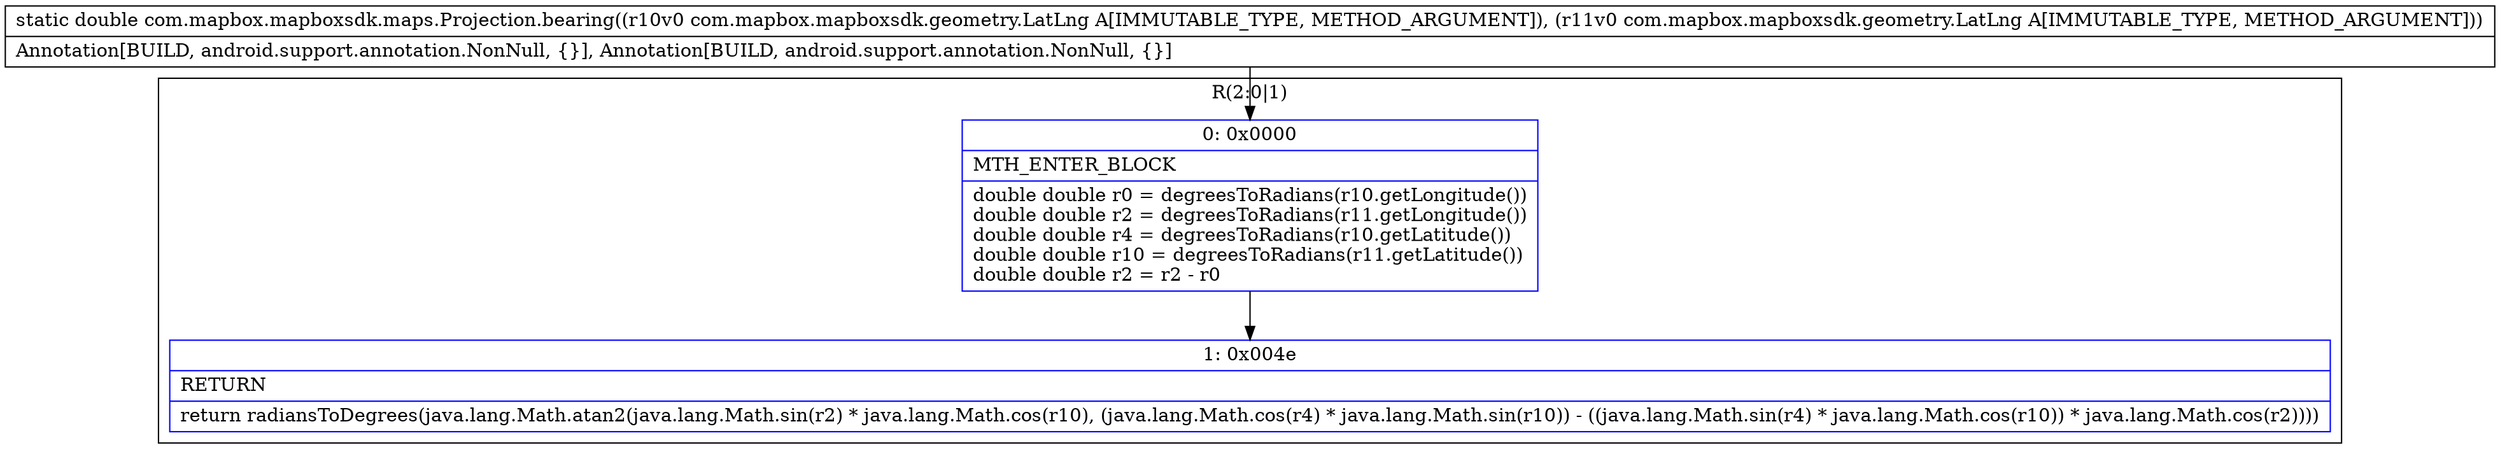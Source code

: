 digraph "CFG forcom.mapbox.mapboxsdk.maps.Projection.bearing(Lcom\/mapbox\/mapboxsdk\/geometry\/LatLng;Lcom\/mapbox\/mapboxsdk\/geometry\/LatLng;)D" {
subgraph cluster_Region_350133042 {
label = "R(2:0|1)";
node [shape=record,color=blue];
Node_0 [shape=record,label="{0\:\ 0x0000|MTH_ENTER_BLOCK\l|double double r0 = degreesToRadians(r10.getLongitude())\ldouble double r2 = degreesToRadians(r11.getLongitude())\ldouble double r4 = degreesToRadians(r10.getLatitude())\ldouble double r10 = degreesToRadians(r11.getLatitude())\ldouble double r2 = r2 \- r0\l}"];
Node_1 [shape=record,label="{1\:\ 0x004e|RETURN\l|return radiansToDegrees(java.lang.Math.atan2(java.lang.Math.sin(r2) * java.lang.Math.cos(r10), (java.lang.Math.cos(r4) * java.lang.Math.sin(r10)) \- ((java.lang.Math.sin(r4) * java.lang.Math.cos(r10)) * java.lang.Math.cos(r2))))\l}"];
}
MethodNode[shape=record,label="{static double com.mapbox.mapboxsdk.maps.Projection.bearing((r10v0 com.mapbox.mapboxsdk.geometry.LatLng A[IMMUTABLE_TYPE, METHOD_ARGUMENT]), (r11v0 com.mapbox.mapboxsdk.geometry.LatLng A[IMMUTABLE_TYPE, METHOD_ARGUMENT]))  | Annotation[BUILD, android.support.annotation.NonNull, \{\}], Annotation[BUILD, android.support.annotation.NonNull, \{\}]\l}"];
MethodNode -> Node_0;
Node_0 -> Node_1;
}

